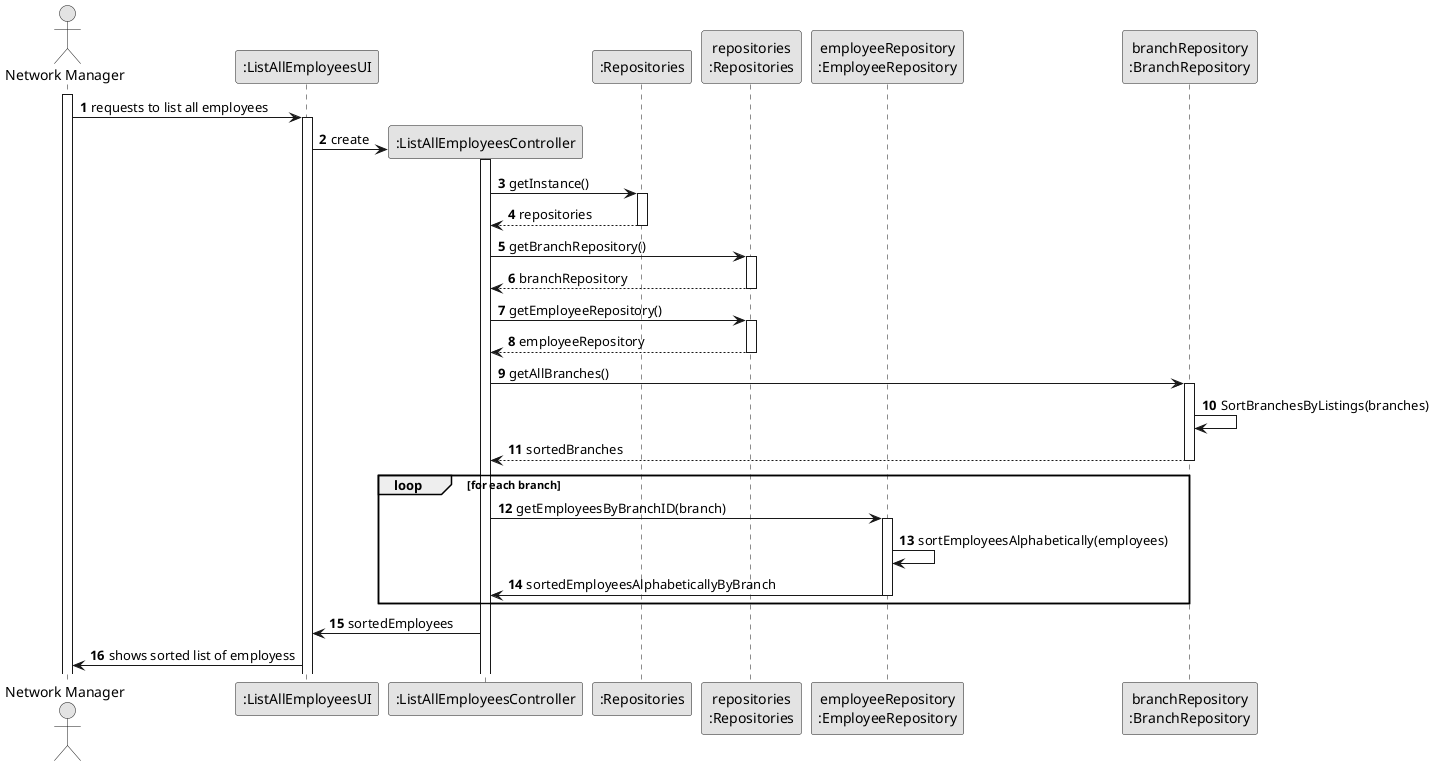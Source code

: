 @startuml
'https://plantuml.com/sequence-diagram

skinparam monochrome true
skinparam shadowing false
autonumber

actor "Network Manager" as nm
participant ":ListAllEmployeesUI" as ui
participant ":ListAllEmployeesController" as ctrl


participant ":Repositories" as repos
participant "repositories\n:Repositories" as repositories
participant "employeeRepository\n:EmployeeRepository" as EmpR
participant "branchRepository\n:BranchRepository" as BraR



activate nm
nm -> ui: requests to list all employees
activate ui
ui -> ctrl**: create
activate ctrl
ctrl -> repos: getInstance()
activate repos
return repositories

ctrl -> repositories: getBranchRepository()
activate repositories
return branchRepository

ctrl -> repositories: getEmployeeRepository()
activate repositories
return employeeRepository



ctrl -> BraR: getAllBranches()

activate BraR
BraR -> BraR: SortBranchesByListings(branches)

return sortedBranches

loop for each branch

ctrl -> EmpR: getEmployeesByBranchID(branch)
activate EmpR
EmpR -> EmpR: sortEmployeesAlphabetically(employees)
EmpR -> ctrl: sortedEmployeesAlphabeticallyByBranch
deactivate EmpR
end


ctrl -> ui: sortedEmployees

ui -> nm: shows sorted list of employess

@enduml